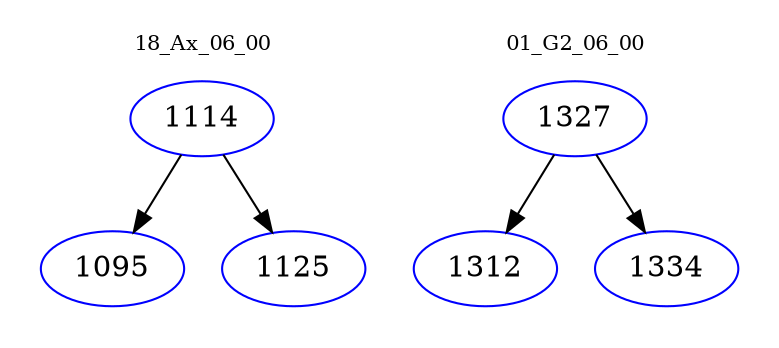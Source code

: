 digraph{
subgraph cluster_0 {
color = white
label = "18_Ax_06_00";
fontsize=10;
T0_1114 [label="1114", color="blue"]
T0_1114 -> T0_1095 [color="black"]
T0_1095 [label="1095", color="blue"]
T0_1114 -> T0_1125 [color="black"]
T0_1125 [label="1125", color="blue"]
}
subgraph cluster_1 {
color = white
label = "01_G2_06_00";
fontsize=10;
T1_1327 [label="1327", color="blue"]
T1_1327 -> T1_1312 [color="black"]
T1_1312 [label="1312", color="blue"]
T1_1327 -> T1_1334 [color="black"]
T1_1334 [label="1334", color="blue"]
}
}
